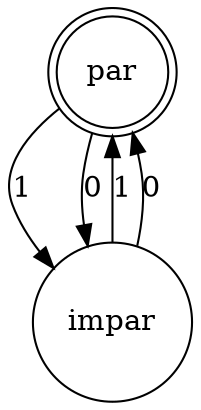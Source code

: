 digraph finite_state_machine {
node [shape = doublecircle];
"par";
node [shape = circle];
"impar" -> "par" [label = "1"]
"impar" -> "par" [label = "0"]
"par" -> "impar" [label = "1"]
"par" -> "impar" [label = "0"]
}
